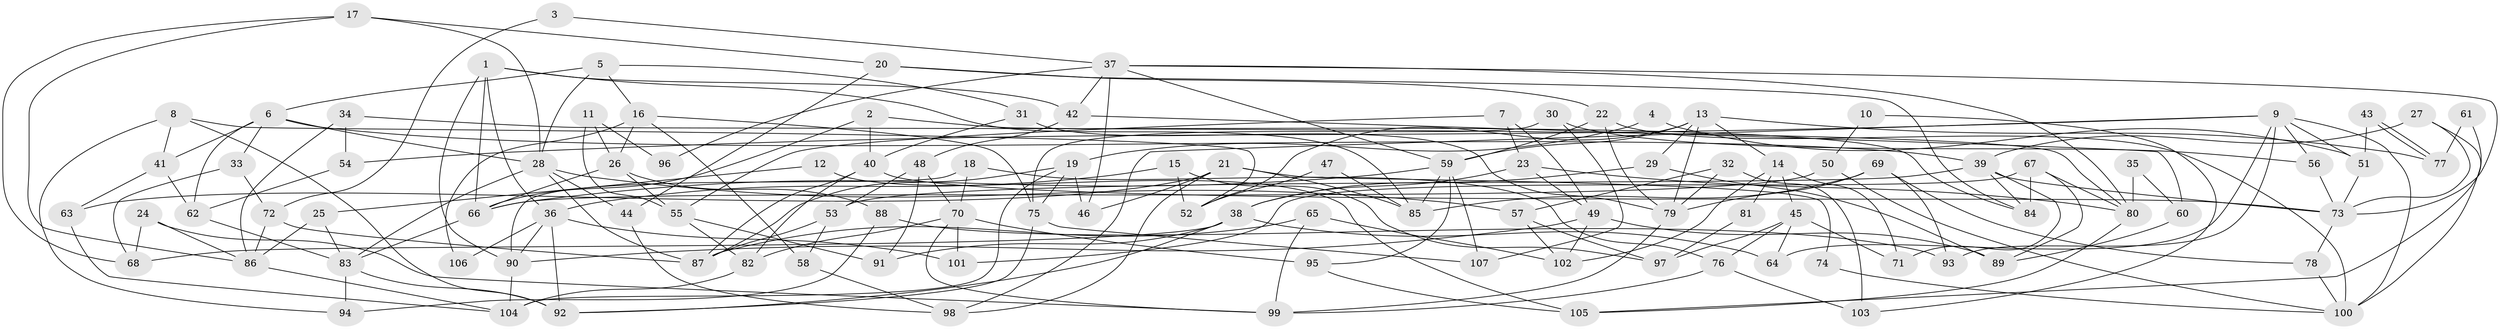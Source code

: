 // Generated by graph-tools (version 1.1) at 2025/36/03/09/25 02:36:14]
// undirected, 107 vertices, 214 edges
graph export_dot {
graph [start="1"]
  node [color=gray90,style=filled];
  1;
  2;
  3;
  4;
  5;
  6;
  7;
  8;
  9;
  10;
  11;
  12;
  13;
  14;
  15;
  16;
  17;
  18;
  19;
  20;
  21;
  22;
  23;
  24;
  25;
  26;
  27;
  28;
  29;
  30;
  31;
  32;
  33;
  34;
  35;
  36;
  37;
  38;
  39;
  40;
  41;
  42;
  43;
  44;
  45;
  46;
  47;
  48;
  49;
  50;
  51;
  52;
  53;
  54;
  55;
  56;
  57;
  58;
  59;
  60;
  61;
  62;
  63;
  64;
  65;
  66;
  67;
  68;
  69;
  70;
  71;
  72;
  73;
  74;
  75;
  76;
  77;
  78;
  79;
  80;
  81;
  82;
  83;
  84;
  85;
  86;
  87;
  88;
  89;
  90;
  91;
  92;
  93;
  94;
  95;
  96;
  97;
  98;
  99;
  100;
  101;
  102;
  103;
  104;
  105;
  106;
  107;
  1 -- 66;
  1 -- 90;
  1 -- 36;
  1 -- 42;
  1 -- 85;
  2 -- 66;
  2 -- 84;
  2 -- 40;
  3 -- 72;
  3 -- 37;
  4 -- 19;
  4 -- 51;
  5 -- 28;
  5 -- 6;
  5 -- 16;
  5 -- 31;
  6 -- 62;
  6 -- 28;
  6 -- 33;
  6 -- 39;
  6 -- 41;
  7 -- 49;
  7 -- 55;
  7 -- 23;
  8 -- 41;
  8 -- 92;
  8 -- 52;
  8 -- 94;
  9 -- 100;
  9 -- 98;
  9 -- 51;
  9 -- 54;
  9 -- 56;
  9 -- 64;
  9 -- 93;
  10 -- 50;
  10 -- 103;
  11 -- 26;
  11 -- 55;
  11 -- 96;
  12 -- 25;
  12 -- 105;
  13 -- 79;
  13 -- 29;
  13 -- 14;
  13 -- 52;
  13 -- 59;
  13 -- 77;
  14 -- 45;
  14 -- 71;
  14 -- 81;
  14 -- 102;
  15 -- 52;
  15 -- 97;
  15 -- 36;
  16 -- 26;
  16 -- 58;
  16 -- 75;
  16 -- 106;
  17 -- 20;
  17 -- 28;
  17 -- 68;
  17 -- 86;
  18 -- 76;
  18 -- 90;
  18 -- 70;
  19 -- 104;
  19 -- 75;
  19 -- 46;
  19 -- 87;
  20 -- 84;
  20 -- 44;
  20 -- 22;
  21 -- 85;
  21 -- 63;
  21 -- 46;
  21 -- 74;
  21 -- 98;
  22 -- 79;
  22 -- 59;
  22 -- 100;
  23 -- 38;
  23 -- 49;
  23 -- 80;
  24 -- 68;
  24 -- 99;
  24 -- 86;
  25 -- 86;
  25 -- 83;
  26 -- 88;
  26 -- 55;
  26 -- 66;
  27 -- 73;
  27 -- 39;
  27 -- 100;
  28 -- 87;
  28 -- 83;
  28 -- 44;
  28 -- 57;
  29 -- 38;
  29 -- 89;
  30 -- 75;
  30 -- 56;
  30 -- 107;
  31 -- 40;
  31 -- 79;
  32 -- 79;
  32 -- 57;
  32 -- 103;
  33 -- 72;
  33 -- 68;
  34 -- 86;
  34 -- 80;
  34 -- 54;
  35 -- 80;
  35 -- 60;
  36 -- 90;
  36 -- 92;
  36 -- 101;
  36 -- 106;
  37 -- 59;
  37 -- 46;
  37 -- 42;
  37 -- 73;
  37 -- 80;
  37 -- 96;
  38 -- 68;
  38 -- 92;
  38 -- 64;
  38 -- 91;
  39 -- 73;
  39 -- 53;
  39 -- 71;
  39 -- 84;
  40 -- 87;
  40 -- 73;
  40 -- 82;
  41 -- 62;
  41 -- 63;
  42 -- 48;
  42 -- 60;
  43 -- 51;
  43 -- 77;
  43 -- 77;
  44 -- 98;
  45 -- 64;
  45 -- 71;
  45 -- 76;
  45 -- 97;
  47 -- 52;
  47 -- 85;
  48 -- 70;
  48 -- 53;
  48 -- 91;
  49 -- 102;
  49 -- 89;
  49 -- 90;
  50 -- 100;
  50 -- 66;
  51 -- 73;
  53 -- 58;
  53 -- 87;
  54 -- 62;
  55 -- 91;
  55 -- 82;
  56 -- 73;
  57 -- 102;
  57 -- 97;
  58 -- 98;
  59 -- 66;
  59 -- 85;
  59 -- 95;
  59 -- 107;
  60 -- 89;
  61 -- 105;
  61 -- 77;
  62 -- 83;
  63 -- 104;
  65 -- 99;
  65 -- 87;
  65 -- 102;
  66 -- 83;
  67 -- 101;
  67 -- 80;
  67 -- 84;
  67 -- 89;
  69 -- 78;
  69 -- 85;
  69 -- 79;
  69 -- 93;
  70 -- 82;
  70 -- 95;
  70 -- 99;
  70 -- 101;
  72 -- 87;
  72 -- 86;
  73 -- 78;
  74 -- 100;
  75 -- 107;
  75 -- 92;
  76 -- 99;
  76 -- 103;
  78 -- 100;
  79 -- 99;
  80 -- 105;
  81 -- 97;
  82 -- 104;
  83 -- 92;
  83 -- 94;
  86 -- 104;
  88 -- 94;
  88 -- 93;
  90 -- 104;
  95 -- 105;
}
